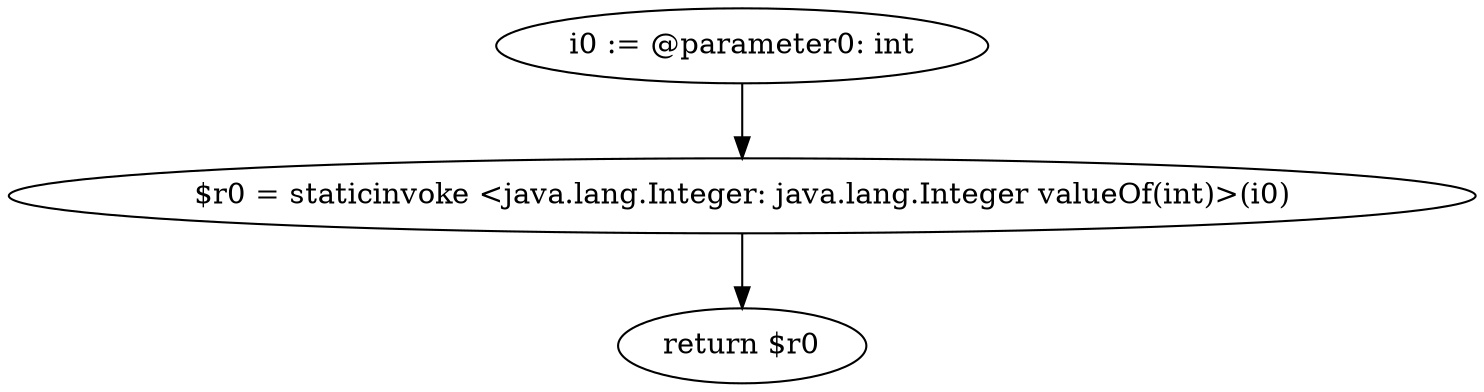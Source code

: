 digraph "unitGraph" {
    "i0 := @parameter0: int"
    "$r0 = staticinvoke <java.lang.Integer: java.lang.Integer valueOf(int)>(i0)"
    "return $r0"
    "i0 := @parameter0: int"->"$r0 = staticinvoke <java.lang.Integer: java.lang.Integer valueOf(int)>(i0)";
    "$r0 = staticinvoke <java.lang.Integer: java.lang.Integer valueOf(int)>(i0)"->"return $r0";
}

